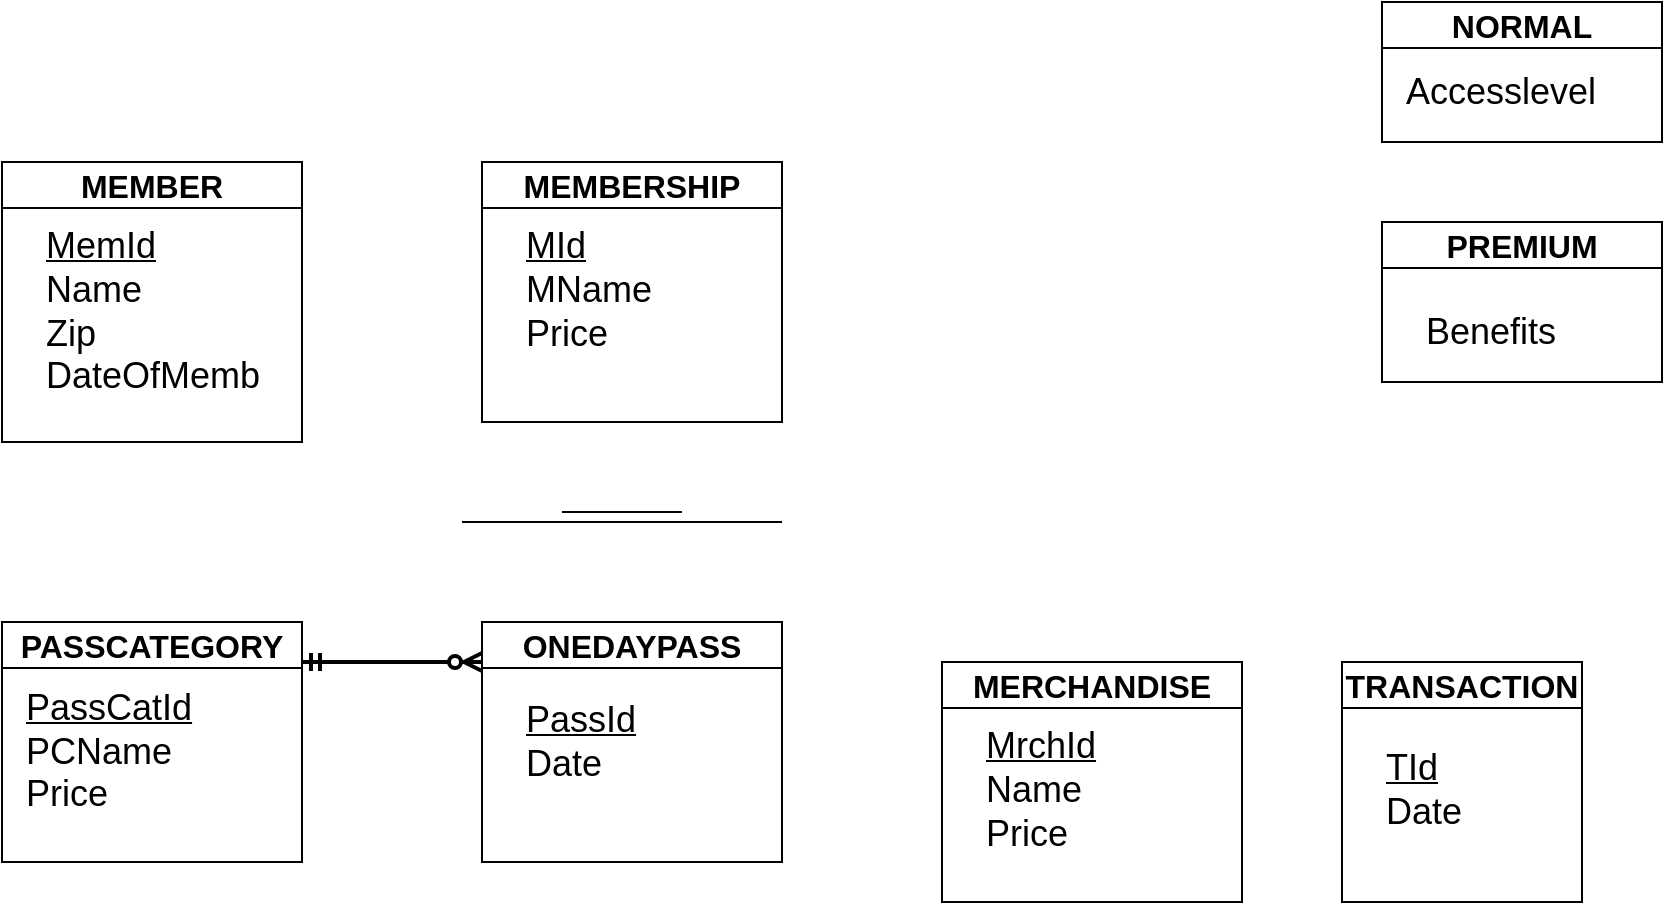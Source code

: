 <mxfile version="24.5.2" type="github">
  <diagram name="Page-1" id="duHIZf_6sXO_aHP1n278">
    <mxGraphModel dx="838" dy="607" grid="1" gridSize="10" guides="1" tooltips="1" connect="1" arrows="1" fold="1" page="1" pageScale="1" pageWidth="1100" pageHeight="1700" math="0" shadow="0">
      <root>
        <mxCell id="0" />
        <mxCell id="1" parent="0" />
        <mxCell id="780ACYyFIhEUQ-OaR1dZ-3" value="&lt;font style=&quot;font-size: 16px;&quot;&gt;MEMBER&lt;/font&gt;" style="swimlane;whiteSpace=wrap;html=1;align=center;" vertex="1" parent="1">
          <mxGeometry x="130" y="120" width="150" height="140" as="geometry" />
        </mxCell>
        <mxCell id="780ACYyFIhEUQ-OaR1dZ-13" value="&lt;font style=&quot;font-size: 18px;&quot;&gt;&lt;u&gt;MemId&lt;/u&gt;&lt;/font&gt;&lt;div style=&quot;font-size: 18px;&quot;&gt;&lt;font style=&quot;font-size: 18px;&quot;&gt;Name&lt;/font&gt;&lt;/div&gt;&lt;div style=&quot;font-size: 18px;&quot;&gt;&lt;font style=&quot;font-size: 18px;&quot;&gt;Zip&lt;/font&gt;&lt;/div&gt;&lt;div style=&quot;font-size: 18px;&quot;&gt;&lt;font style=&quot;font-size: 18px;&quot;&gt;DateOfMemb&lt;/font&gt;&lt;/div&gt;" style="text;html=1;align=left;verticalAlign=middle;whiteSpace=wrap;rounded=0;" vertex="1" parent="780ACYyFIhEUQ-OaR1dZ-3">
          <mxGeometry x="20" y="60" width="60" height="30" as="geometry" />
        </mxCell>
        <mxCell id="780ACYyFIhEUQ-OaR1dZ-16" value="&lt;font style=&quot;font-size: 16px;&quot;&gt;MEMBERSHIP&lt;/font&gt;" style="swimlane;whiteSpace=wrap;html=1;align=center;" vertex="1" parent="1">
          <mxGeometry x="370" y="120" width="150" height="130" as="geometry" />
        </mxCell>
        <mxCell id="780ACYyFIhEUQ-OaR1dZ-18" value="&lt;font style=&quot;font-size: 18px;&quot;&gt;&lt;u&gt;MId&lt;/u&gt;&lt;/font&gt;&lt;div style=&quot;font-size: 18px;&quot;&gt;&lt;font style=&quot;font-size: 18px;&quot;&gt;MName&lt;/font&gt;&lt;/div&gt;&lt;div style=&quot;font-size: 18px;&quot;&gt;Price&lt;/div&gt;&lt;div style=&quot;font-size: 18px;&quot;&gt;&lt;br&gt;&lt;/div&gt;" style="text;html=1;align=left;verticalAlign=middle;whiteSpace=wrap;rounded=0;" vertex="1" parent="780ACYyFIhEUQ-OaR1dZ-16">
          <mxGeometry x="20" y="60" width="60" height="30" as="geometry" />
        </mxCell>
        <mxCell id="780ACYyFIhEUQ-OaR1dZ-19" value="&lt;font style=&quot;font-size: 16px;&quot;&gt;NORMAL&lt;/font&gt;" style="swimlane;whiteSpace=wrap;html=1;align=center;" vertex="1" parent="1">
          <mxGeometry x="820" y="40" width="140" height="70" as="geometry" />
        </mxCell>
        <mxCell id="780ACYyFIhEUQ-OaR1dZ-21" value="&lt;div style=&quot;font-size: 18px;&quot;&gt;Accesslevel&lt;/div&gt;" style="text;html=1;align=left;verticalAlign=middle;whiteSpace=wrap;rounded=0;" vertex="1" parent="780ACYyFIhEUQ-OaR1dZ-19">
          <mxGeometry x="10" y="30" width="60" height="30" as="geometry" />
        </mxCell>
        <mxCell id="780ACYyFIhEUQ-OaR1dZ-25" value="&lt;font style=&quot;font-size: 16px;&quot;&gt;TRANSACTION&lt;/font&gt;" style="swimlane;whiteSpace=wrap;html=1;align=center;" vertex="1" parent="1">
          <mxGeometry x="800" y="370" width="120" height="120" as="geometry" />
        </mxCell>
        <mxCell id="780ACYyFIhEUQ-OaR1dZ-27" value="&lt;font style=&quot;font-size: 18px;&quot;&gt;&lt;u&gt;TId&lt;/u&gt;&lt;/font&gt;&lt;div style=&quot;font-size: 18px;&quot;&gt;Date&lt;/div&gt;&lt;div style=&quot;font-size: 18px;&quot;&gt;&lt;br&gt;&lt;/div&gt;" style="text;html=1;align=left;verticalAlign=middle;whiteSpace=wrap;rounded=0;" vertex="1" parent="780ACYyFIhEUQ-OaR1dZ-25">
          <mxGeometry x="20" y="60" width="60" height="30" as="geometry" />
        </mxCell>
        <mxCell id="780ACYyFIhEUQ-OaR1dZ-28" value="&lt;font style=&quot;font-size: 16px;&quot;&gt;MERCHANDISE&lt;/font&gt;" style="swimlane;whiteSpace=wrap;html=1;align=center;" vertex="1" parent="1">
          <mxGeometry x="600" y="370" width="150" height="120" as="geometry" />
        </mxCell>
        <mxCell id="780ACYyFIhEUQ-OaR1dZ-30" value="&lt;font style=&quot;font-size: 18px;&quot;&gt;&lt;u&gt;MrchId&lt;/u&gt;&lt;/font&gt;&lt;div style=&quot;font-size: 18px;&quot;&gt;&lt;font style=&quot;font-size: 18px;&quot;&gt;Name&lt;/font&gt;&lt;/div&gt;&lt;div style=&quot;font-size: 18px;&quot;&gt;Price&lt;/div&gt;&lt;div style=&quot;font-size: 18px;&quot;&gt;&lt;br&gt;&lt;/div&gt;" style="text;html=1;align=left;verticalAlign=middle;whiteSpace=wrap;rounded=0;" vertex="1" parent="780ACYyFIhEUQ-OaR1dZ-28">
          <mxGeometry x="20" y="60" width="60" height="30" as="geometry" />
        </mxCell>
        <mxCell id="780ACYyFIhEUQ-OaR1dZ-34" value="&lt;font style=&quot;font-size: 16px;&quot;&gt;ONEDAYPASS&lt;/font&gt;" style="swimlane;whiteSpace=wrap;html=1;align=center;" vertex="1" parent="1">
          <mxGeometry x="370" y="350" width="150" height="120" as="geometry" />
        </mxCell>
        <mxCell id="780ACYyFIhEUQ-OaR1dZ-45" style="edgeStyle=orthogonalEdgeStyle;rounded=0;orthogonalLoop=1;jettySize=auto;html=1;exitX=0.5;exitY=0;exitDx=0;exitDy=0;" edge="1" parent="780ACYyFIhEUQ-OaR1dZ-34" source="780ACYyFIhEUQ-OaR1dZ-36">
          <mxGeometry relative="1" as="geometry">
            <mxPoint x="50" y="45" as="targetPoint" />
          </mxGeometry>
        </mxCell>
        <mxCell id="780ACYyFIhEUQ-OaR1dZ-36" value="&lt;div style=&quot;font-size: 18px;&quot;&gt;&lt;u&gt;PassId&lt;/u&gt;&lt;/div&gt;&lt;div style=&quot;font-size: 18px;&quot;&gt;Date&lt;/div&gt;" style="text;html=1;align=left;verticalAlign=middle;whiteSpace=wrap;rounded=0;" vertex="1" parent="780ACYyFIhEUQ-OaR1dZ-34">
          <mxGeometry x="20" y="45" width="60" height="30" as="geometry" />
        </mxCell>
        <mxCell id="780ACYyFIhEUQ-OaR1dZ-40" value="&lt;font style=&quot;font-size: 16px;&quot;&gt;PREMIUM&lt;/font&gt;" style="swimlane;whiteSpace=wrap;html=1;align=center;" vertex="1" parent="1">
          <mxGeometry x="820" y="150" width="140" height="80" as="geometry" />
        </mxCell>
        <mxCell id="780ACYyFIhEUQ-OaR1dZ-42" value="&lt;div style=&quot;font-size: 18px;&quot;&gt;Benefits&lt;/div&gt;" style="text;html=1;align=left;verticalAlign=middle;whiteSpace=wrap;rounded=0;" vertex="1" parent="780ACYyFIhEUQ-OaR1dZ-40">
          <mxGeometry x="20" y="40" width="60" height="30" as="geometry" />
        </mxCell>
        <mxCell id="780ACYyFIhEUQ-OaR1dZ-31" value="&lt;font style=&quot;font-size: 16px;&quot;&gt;PASSCATEGORY&lt;/font&gt;" style="swimlane;whiteSpace=wrap;html=1;align=center;" vertex="1" parent="1">
          <mxGeometry x="130" y="350" width="150" height="120" as="geometry" />
        </mxCell>
        <mxCell id="780ACYyFIhEUQ-OaR1dZ-33" value="&lt;div style=&quot;font-size: 18px;&quot;&gt;&lt;u&gt;PassCatId&lt;/u&gt;&lt;/div&gt;&lt;div style=&quot;font-size: 18px;&quot;&gt;PCName&lt;/div&gt;&lt;div style=&quot;font-size: 18px;&quot;&gt;Price&lt;/div&gt;" style="text;html=1;align=left;verticalAlign=middle;whiteSpace=wrap;rounded=0;" vertex="1" parent="780ACYyFIhEUQ-OaR1dZ-31">
          <mxGeometry x="10" y="50" width="60" height="30" as="geometry" />
        </mxCell>
        <mxCell id="780ACYyFIhEUQ-OaR1dZ-52" value="" style="line;strokeWidth=1;rotatable=0;dashed=0;labelPosition=right;align=left;verticalAlign=middle;spacingTop=0;spacingLeft=6;points=[];portConstraint=eastwest;" vertex="1" parent="1">
          <mxGeometry x="410" y="290" width="60" height="10" as="geometry" />
        </mxCell>
        <mxCell id="780ACYyFIhEUQ-OaR1dZ-53" value="" style="endArrow=none;html=1;rounded=0;" edge="1" parent="1">
          <mxGeometry relative="1" as="geometry">
            <mxPoint x="360" y="300" as="sourcePoint" />
            <mxPoint x="520" y="300" as="targetPoint" />
          </mxGeometry>
        </mxCell>
        <mxCell id="780ACYyFIhEUQ-OaR1dZ-51" value="" style="edgeStyle=entityRelationEdgeStyle;fontSize=14;html=1;endArrow=ERzeroToMany;startArrow=ERmandOne;rounded=0;fontStyle=1;strokeWidth=2;exitX=0.5;exitY=1;exitDx=0;exitDy=0;" edge="1" parent="1">
          <mxGeometry width="100" height="100" relative="1" as="geometry">
            <mxPoint x="280" y="370" as="sourcePoint" />
            <mxPoint x="370" y="370" as="targetPoint" />
            <Array as="points">
              <mxPoint x="295" y="485" />
            </Array>
          </mxGeometry>
        </mxCell>
      </root>
    </mxGraphModel>
  </diagram>
</mxfile>
